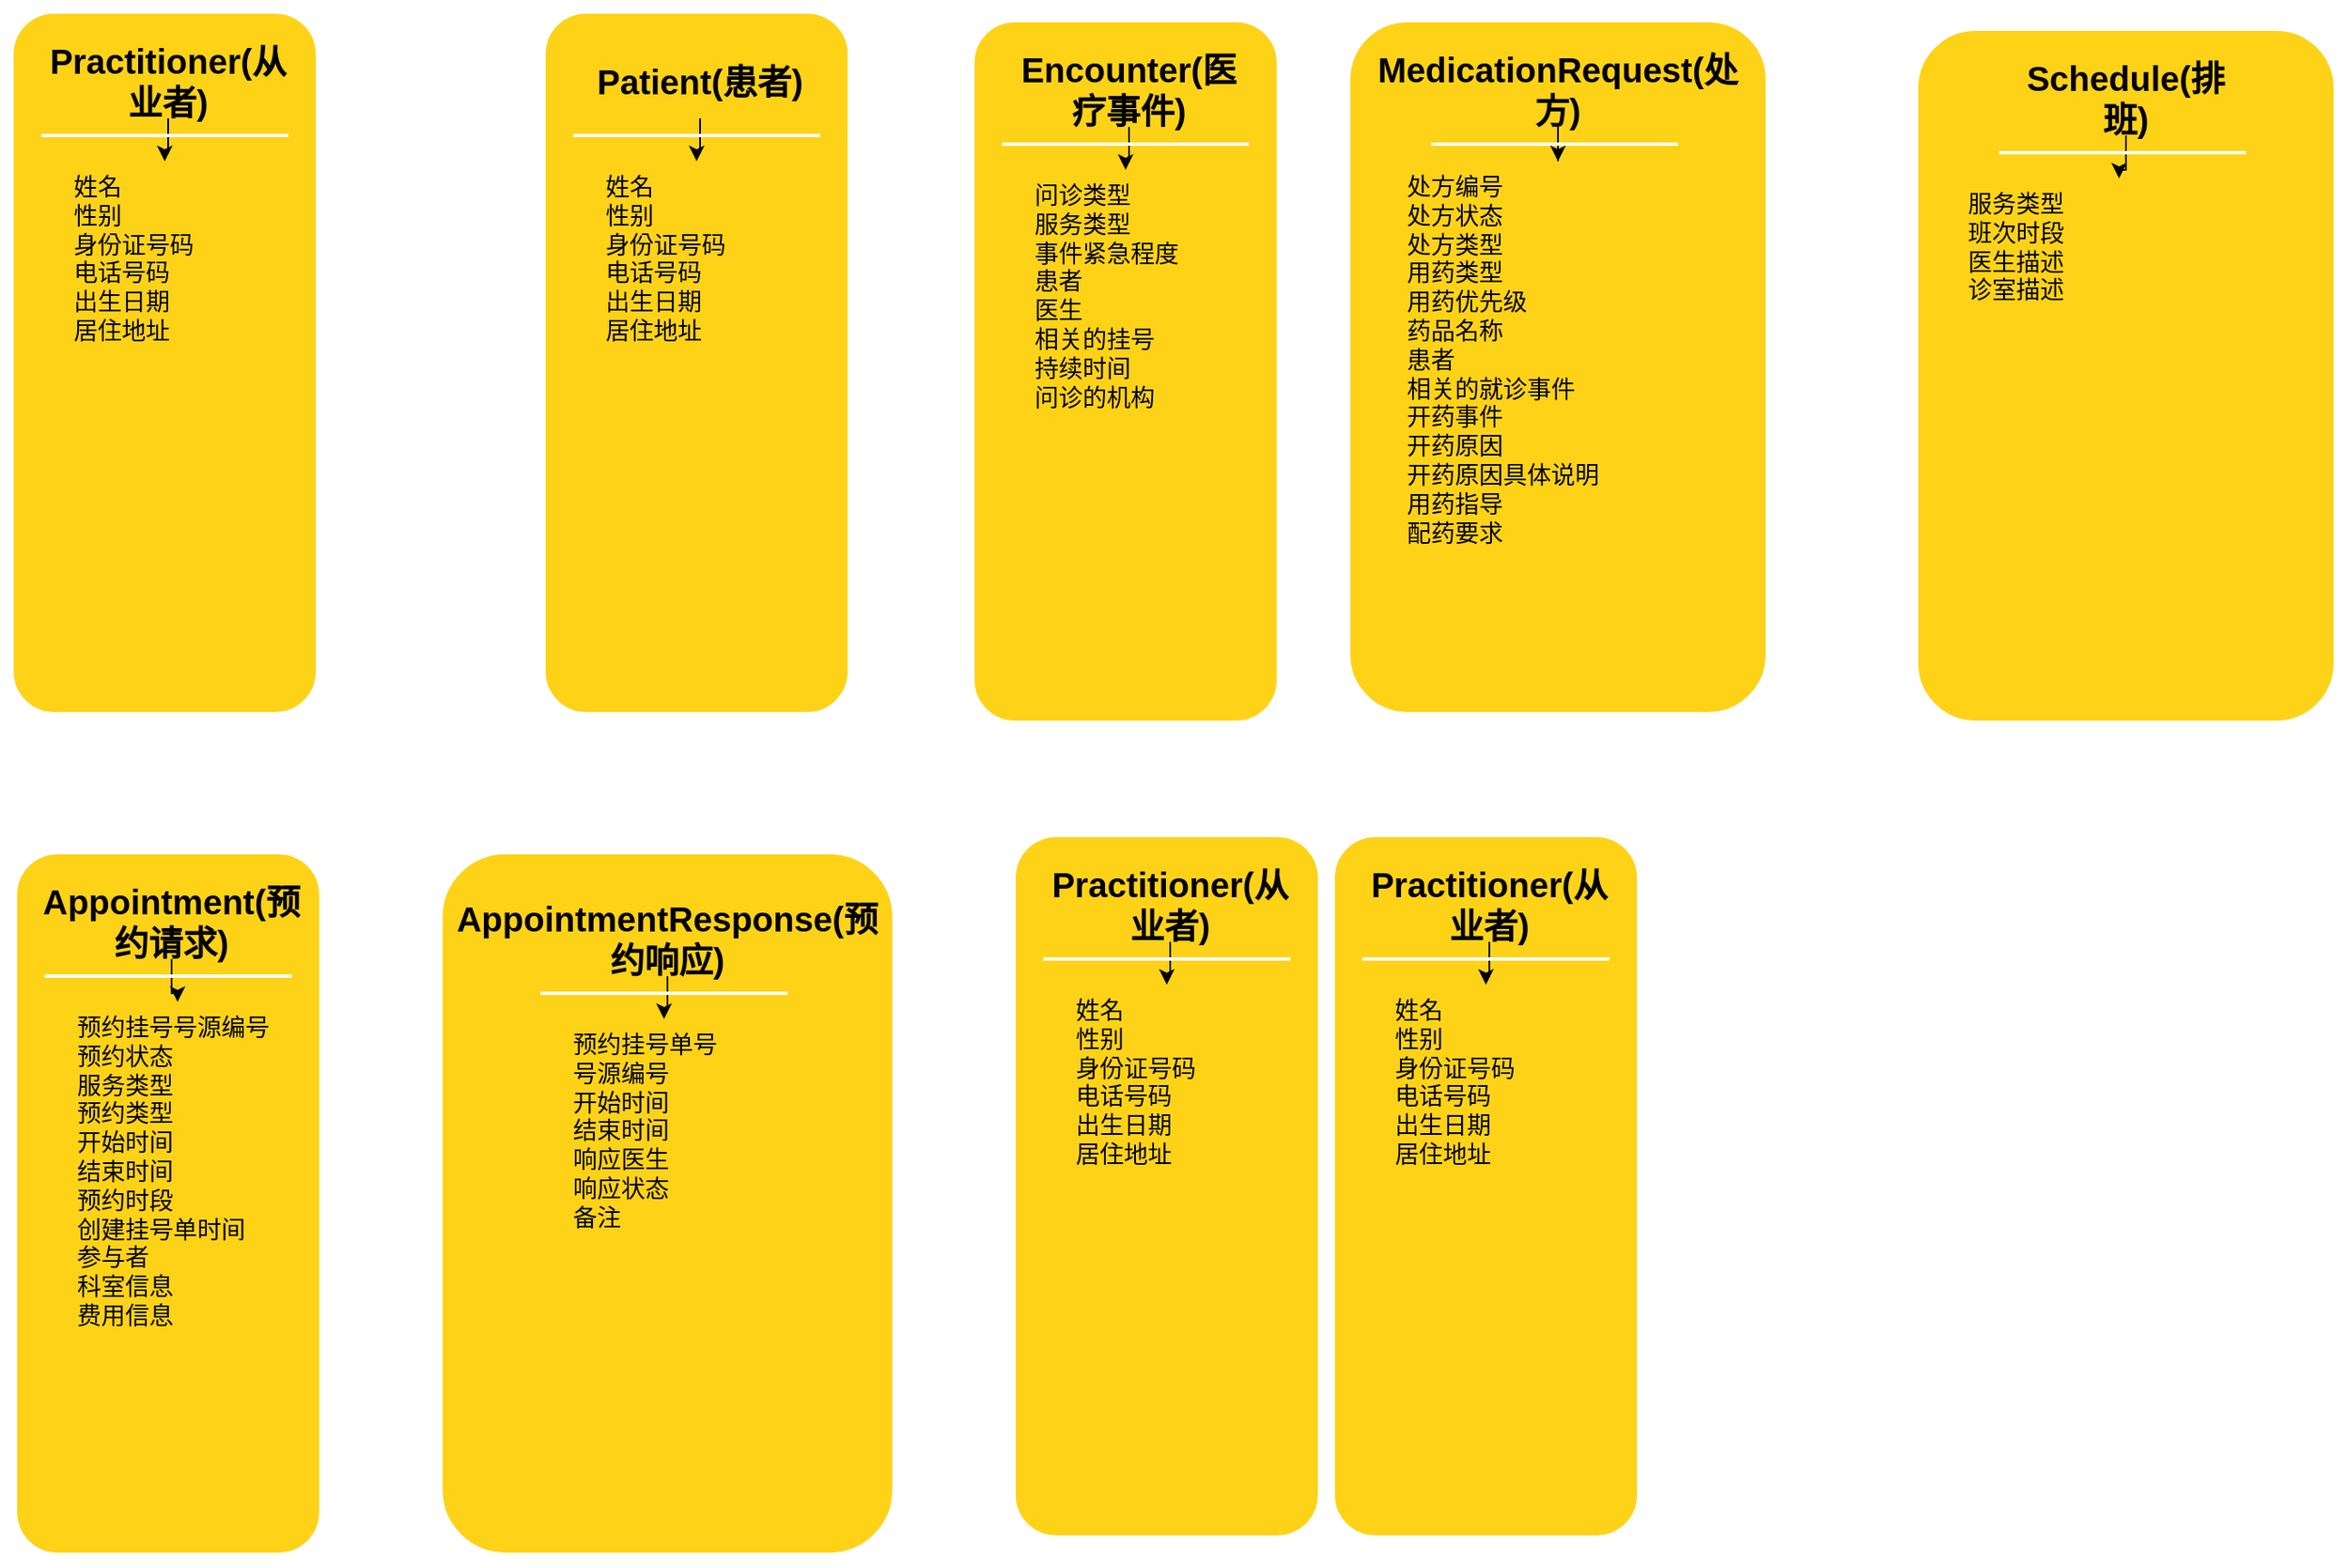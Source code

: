 <mxfile version="15.2.1" type="github">
  <diagram name="Page-1" id="12e1b939-464a-85fe-373e-61e167be1490">
    <mxGraphModel dx="1422" dy="769" grid="1" gridSize="10" guides="1" tooltips="1" connect="1" arrows="1" fold="1" page="1" pageScale="1.5" pageWidth="1169" pageHeight="826" background="none" math="0" shadow="0">
      <root>
        <mxCell id="0" />
        <mxCell id="1" parent="0" />
        <mxCell id="60da8b9f42644d3a-2" value="" style="whiteSpace=wrap;html=1;rounded=1;shadow=0;strokeWidth=8;fontSize=20;align=center;fillColor=#FED217;strokeColor=#FFFFFF;" parent="1" vertex="1">
          <mxGeometry x="440" y="200" width="184" height="415" as="geometry" />
        </mxCell>
        <mxCell id="qfdBdv0h7WUqeyIMPIq0-1" value="" style="edgeStyle=orthogonalEdgeStyle;rounded=0;orthogonalLoop=1;jettySize=auto;html=1;" parent="1" source="60da8b9f42644d3a-3" target="60da8b9f42644d3a-4" edge="1">
          <mxGeometry relative="1" as="geometry" />
        </mxCell>
        <mxCell id="60da8b9f42644d3a-3" value="Patient(患者)" style="text;html=1;strokeColor=none;fillColor=none;align=center;verticalAlign=middle;whiteSpace=wrap;rounded=0;shadow=0;fontSize=20;fontColor=#000000;fontStyle=1" parent="1" vertex="1">
          <mxGeometry x="464" y="220" width="140" height="45" as="geometry" />
        </mxCell>
        <mxCell id="60da8b9f42644d3a-4" value="姓名&lt;br&gt;性别&lt;br&gt;身份证号码&lt;br&gt;电话号码&lt;br&gt;出生日期&lt;br&gt;居住地址" style="text;html=1;strokeColor=none;fillColor=none;align=left;verticalAlign=top;whiteSpace=wrap;rounded=0;shadow=0;fontSize=14;fontColor=#000000;" parent="1" vertex="1">
          <mxGeometry x="477" y="290" width="110" height="300" as="geometry" />
        </mxCell>
        <mxCell id="60da8b9f42644d3a-6" value="" style="line;strokeWidth=2;html=1;rounded=0;shadow=0;fontSize=27;align=center;fillColor=none;strokeColor=#FFFFFF;" parent="1" vertex="1">
          <mxGeometry x="460" y="270" width="144" height="10" as="geometry" />
        </mxCell>
        <mxCell id="zRFbJm7S1wxy6Lh3OuT4-10" value="" style="whiteSpace=wrap;html=1;rounded=1;shadow=0;strokeWidth=8;fontSize=20;align=center;fillColor=#FED217;strokeColor=#FFFFFF;" vertex="1" parent="1">
          <mxGeometry x="130" y="200" width="184" height="415" as="geometry" />
        </mxCell>
        <mxCell id="zRFbJm7S1wxy6Lh3OuT4-11" value="" style="edgeStyle=orthogonalEdgeStyle;rounded=0;orthogonalLoop=1;jettySize=auto;html=1;" edge="1" parent="1" source="zRFbJm7S1wxy6Lh3OuT4-12" target="zRFbJm7S1wxy6Lh3OuT4-13">
          <mxGeometry relative="1" as="geometry" />
        </mxCell>
        <mxCell id="zRFbJm7S1wxy6Lh3OuT4-12" value="Practitioner(从业者)" style="text;html=1;strokeColor=none;fillColor=none;align=center;verticalAlign=middle;whiteSpace=wrap;rounded=0;shadow=0;fontSize=20;fontColor=#000000;fontStyle=1" vertex="1" parent="1">
          <mxGeometry x="154" y="220" width="140" height="45" as="geometry" />
        </mxCell>
        <mxCell id="zRFbJm7S1wxy6Lh3OuT4-13" value="姓名&lt;br&gt;性别&lt;br&gt;身份证号码&lt;br&gt;电话号码&lt;br&gt;出生日期&lt;br&gt;居住地址" style="text;html=1;strokeColor=none;fillColor=none;align=left;verticalAlign=top;whiteSpace=wrap;rounded=0;shadow=0;fontSize=14;fontColor=#000000;" vertex="1" parent="1">
          <mxGeometry x="167" y="290" width="110" height="300" as="geometry" />
        </mxCell>
        <mxCell id="zRFbJm7S1wxy6Lh3OuT4-14" value="" style="line;strokeWidth=2;html=1;rounded=0;shadow=0;fontSize=27;align=center;fillColor=none;strokeColor=#FFFFFF;" vertex="1" parent="1">
          <mxGeometry x="150" y="270" width="144" height="10" as="geometry" />
        </mxCell>
        <mxCell id="zRFbJm7S1wxy6Lh3OuT4-16" value="" style="whiteSpace=wrap;html=1;rounded=1;shadow=0;strokeWidth=8;fontSize=20;align=center;fillColor=#FED217;strokeColor=#FFFFFF;" vertex="1" parent="1">
          <mxGeometry x="690" y="205" width="184" height="415" as="geometry" />
        </mxCell>
        <mxCell id="zRFbJm7S1wxy6Lh3OuT4-17" value="" style="edgeStyle=orthogonalEdgeStyle;rounded=0;orthogonalLoop=1;jettySize=auto;html=1;" edge="1" parent="1" source="zRFbJm7S1wxy6Lh3OuT4-18" target="zRFbJm7S1wxy6Lh3OuT4-19">
          <mxGeometry relative="1" as="geometry" />
        </mxCell>
        <mxCell id="zRFbJm7S1wxy6Lh3OuT4-18" value="Encounter(医疗事件)" style="text;html=1;strokeColor=none;fillColor=none;align=center;verticalAlign=middle;whiteSpace=wrap;rounded=0;shadow=0;fontSize=20;fontColor=#000000;fontStyle=1" vertex="1" parent="1">
          <mxGeometry x="714" y="225" width="140" height="45" as="geometry" />
        </mxCell>
        <mxCell id="zRFbJm7S1wxy6Lh3OuT4-19" value="问诊类型&lt;br&gt;服务类型&lt;br&gt;事件紧急程度&lt;br&gt;患者&lt;br&gt;医生&lt;br&gt;相关的挂号&lt;br&gt;持续时间&lt;br&gt;问诊的机构" style="text;html=1;strokeColor=none;fillColor=none;align=left;verticalAlign=top;whiteSpace=wrap;rounded=0;shadow=0;fontSize=14;fontColor=#000000;" vertex="1" parent="1">
          <mxGeometry x="727" y="295" width="110" height="300" as="geometry" />
        </mxCell>
        <mxCell id="zRFbJm7S1wxy6Lh3OuT4-20" value="" style="line;strokeWidth=2;html=1;rounded=0;shadow=0;fontSize=27;align=center;fillColor=none;strokeColor=#FFFFFF;" vertex="1" parent="1">
          <mxGeometry x="710" y="275" width="144" height="10" as="geometry" />
        </mxCell>
        <mxCell id="zRFbJm7S1wxy6Lh3OuT4-21" value="" style="whiteSpace=wrap;html=1;rounded=1;shadow=0;strokeWidth=8;fontSize=20;align=center;fillColor=#FED217;strokeColor=#FFFFFF;" vertex="1" parent="1">
          <mxGeometry x="909" y="205" width="250" height="410" as="geometry" />
        </mxCell>
        <mxCell id="zRFbJm7S1wxy6Lh3OuT4-22" value="" style="edgeStyle=orthogonalEdgeStyle;rounded=0;orthogonalLoop=1;jettySize=auto;html=1;" edge="1" parent="1" source="zRFbJm7S1wxy6Lh3OuT4-23" target="zRFbJm7S1wxy6Lh3OuT4-24">
          <mxGeometry relative="1" as="geometry" />
        </mxCell>
        <mxCell id="zRFbJm7S1wxy6Lh3OuT4-23" value="MedicationRequest(处方)" style="text;html=1;strokeColor=none;fillColor=none;align=center;verticalAlign=middle;whiteSpace=wrap;rounded=0;shadow=0;fontSize=20;fontColor=#000000;fontStyle=1" vertex="1" parent="1">
          <mxGeometry x="964" y="225" width="140" height="45" as="geometry" />
        </mxCell>
        <mxCell id="zRFbJm7S1wxy6Lh3OuT4-24" value="处方编号&lt;br&gt;处方状态&lt;br&gt;处方类型&lt;br&gt;用药类型&lt;br&gt;用药优先级&lt;br&gt;药品名称&lt;br&gt;患者&lt;br&gt;相关的就诊事件&lt;br&gt;开药事件&lt;br&gt;开药原因&lt;br&gt;开药原因具体说明&lt;br&gt;用药指导&lt;br&gt;配药要求" style="text;html=1;strokeColor=none;fillColor=none;align=left;verticalAlign=top;whiteSpace=wrap;rounded=0;shadow=0;fontSize=14;fontColor=#000000;" vertex="1" parent="1">
          <mxGeometry x="944" y="290" width="180" height="300" as="geometry" />
        </mxCell>
        <mxCell id="zRFbJm7S1wxy6Lh3OuT4-25" value="" style="line;strokeWidth=2;html=1;rounded=0;shadow=0;fontSize=27;align=center;fillColor=none;strokeColor=#FFFFFF;" vertex="1" parent="1">
          <mxGeometry x="960" y="275" width="144" height="10" as="geometry" />
        </mxCell>
        <mxCell id="to4YBNBlUao-IPn_FhuO-3" value="" style="whiteSpace=wrap;html=1;rounded=1;shadow=0;strokeWidth=8;fontSize=20;align=center;fillColor=#FED217;strokeColor=#FFFFFF;" vertex="1" parent="1">
          <mxGeometry x="132" y="690" width="184" height="415" as="geometry" />
        </mxCell>
        <mxCell id="zRFbJm7S1wxy6Lh3OuT4-26" value="" style="whiteSpace=wrap;html=1;rounded=1;shadow=0;strokeWidth=8;fontSize=20;align=center;fillColor=#FED217;strokeColor=#FFFFFF;" vertex="1" parent="1">
          <mxGeometry x="1240" y="210" width="250" height="410" as="geometry" />
        </mxCell>
        <mxCell id="to4YBNBlUao-IPn_FhuO-4" value="" style="edgeStyle=orthogonalEdgeStyle;rounded=0;orthogonalLoop=1;jettySize=auto;html=1;" edge="1" parent="1" source="to4YBNBlUao-IPn_FhuO-5" target="to4YBNBlUao-IPn_FhuO-6">
          <mxGeometry relative="1" as="geometry" />
        </mxCell>
        <mxCell id="zRFbJm7S1wxy6Lh3OuT4-27" value="" style="edgeStyle=orthogonalEdgeStyle;rounded=0;orthogonalLoop=1;jettySize=auto;html=1;" edge="1" parent="1" source="zRFbJm7S1wxy6Lh3OuT4-28" target="zRFbJm7S1wxy6Lh3OuT4-29">
          <mxGeometry relative="1" as="geometry" />
        </mxCell>
        <mxCell id="to4YBNBlUao-IPn_FhuO-5" value="Appointment(预约请求)" style="text;html=1;strokeColor=none;fillColor=none;align=center;verticalAlign=middle;whiteSpace=wrap;rounded=0;shadow=0;fontSize=20;fontColor=#000000;fontStyle=1" vertex="1" parent="1">
          <mxGeometry x="156" y="710" width="140" height="45" as="geometry" />
        </mxCell>
        <mxCell id="zRFbJm7S1wxy6Lh3OuT4-28" value="Schedule(排班)" style="text;html=1;strokeColor=none;fillColor=none;align=center;verticalAlign=middle;whiteSpace=wrap;rounded=0;shadow=0;fontSize=20;fontColor=#000000;fontStyle=1" vertex="1" parent="1">
          <mxGeometry x="1295" y="230" width="140" height="45" as="geometry" />
        </mxCell>
        <mxCell id="to4YBNBlUao-IPn_FhuO-6" value="&lt;div&gt;预约挂号号源编号&lt;/div&gt;&lt;div&gt;预约状态&lt;/div&gt;&lt;div&gt;服务类型&lt;/div&gt;&lt;div&gt;预约类型&lt;/div&gt;&lt;div&gt;开始时间&lt;/div&gt;&lt;div&gt;结束时间&lt;/div&gt;&lt;div&gt;预约时段&lt;/div&gt;&lt;div&gt;创建挂号单时间&lt;/div&gt;&lt;div&gt;参与者&lt;/div&gt;&lt;div&gt;科室信息&lt;/div&gt;&lt;div&gt;费用信息&lt;/div&gt;" style="text;html=1;strokeColor=none;fillColor=none;align=left;verticalAlign=top;whiteSpace=wrap;rounded=0;shadow=0;fontSize=14;fontColor=#000000;" vertex="1" parent="1">
          <mxGeometry x="169" y="780" width="121" height="300" as="geometry" />
        </mxCell>
        <mxCell id="zRFbJm7S1wxy6Lh3OuT4-29" value="服务类型&lt;br&gt;班次时段&lt;br&gt;医生描述&lt;br&gt;诊室描述" style="text;html=1;strokeColor=none;fillColor=none;align=left;verticalAlign=top;whiteSpace=wrap;rounded=0;shadow=0;fontSize=14;fontColor=#000000;" vertex="1" parent="1">
          <mxGeometry x="1271" y="300" width="180" height="300" as="geometry" />
        </mxCell>
        <mxCell id="to4YBNBlUao-IPn_FhuO-7" value="" style="line;strokeWidth=2;html=1;rounded=0;shadow=0;fontSize=27;align=center;fillColor=none;strokeColor=#FFFFFF;" vertex="1" parent="1">
          <mxGeometry x="152" y="760" width="144" height="10" as="geometry" />
        </mxCell>
        <mxCell id="zRFbJm7S1wxy6Lh3OuT4-30" value="" style="line;strokeWidth=2;html=1;rounded=0;shadow=0;fontSize=27;align=center;fillColor=none;strokeColor=#FFFFFF;" vertex="1" parent="1">
          <mxGeometry x="1291" y="280" width="144" height="10" as="geometry" />
        </mxCell>
        <mxCell id="to4YBNBlUao-IPn_FhuO-16" value="" style="whiteSpace=wrap;html=1;rounded=1;shadow=0;strokeWidth=8;fontSize=20;align=center;fillColor=#FED217;strokeColor=#FFFFFF;" vertex="1" parent="1">
          <mxGeometry x="380" y="690" width="270" height="415" as="geometry" />
        </mxCell>
        <mxCell id="to4YBNBlUao-IPn_FhuO-17" value="" style="edgeStyle=orthogonalEdgeStyle;rounded=0;orthogonalLoop=1;jettySize=auto;html=1;" edge="1" parent="1" source="to4YBNBlUao-IPn_FhuO-18" target="to4YBNBlUao-IPn_FhuO-19">
          <mxGeometry relative="1" as="geometry" />
        </mxCell>
        <mxCell id="to4YBNBlUao-IPn_FhuO-18" value="AppointmentResponse(预约响应)" style="text;html=1;strokeColor=none;fillColor=none;align=center;verticalAlign=middle;whiteSpace=wrap;rounded=0;shadow=0;fontSize=20;fontColor=#000000;fontStyle=1" vertex="1" parent="1">
          <mxGeometry x="445" y="720" width="140" height="45" as="geometry" />
        </mxCell>
        <mxCell id="to4YBNBlUao-IPn_FhuO-19" value="&lt;div&gt;预约挂号单号&lt;/div&gt;&lt;div&gt;号源编号&lt;/div&gt;&lt;div&gt;开始时间&lt;/div&gt;&lt;div&gt;结束时间&lt;/div&gt;&lt;div&gt;响应医生&lt;/div&gt;&lt;div&gt;响应状态&lt;/div&gt;&lt;div&gt;备注&lt;/div&gt;" style="text;html=1;strokeColor=none;fillColor=none;align=left;verticalAlign=top;whiteSpace=wrap;rounded=0;shadow=0;fontSize=14;fontColor=#000000;" vertex="1" parent="1">
          <mxGeometry x="458" y="790" width="110" height="300" as="geometry" />
        </mxCell>
        <mxCell id="to4YBNBlUao-IPn_FhuO-20" value="" style="line;strokeWidth=2;html=1;rounded=0;shadow=0;fontSize=27;align=center;fillColor=none;strokeColor=#FFFFFF;" vertex="1" parent="1">
          <mxGeometry x="441" y="770" width="144" height="10" as="geometry" />
        </mxCell>
        <mxCell id="to4YBNBlUao-IPn_FhuO-21" value="" style="whiteSpace=wrap;html=1;rounded=1;shadow=0;strokeWidth=8;fontSize=20;align=center;fillColor=#FED217;strokeColor=#FFFFFF;" vertex="1" parent="1">
          <mxGeometry x="714" y="680" width="184" height="415" as="geometry" />
        </mxCell>
        <mxCell id="to4YBNBlUao-IPn_FhuO-22" value="" style="edgeStyle=orthogonalEdgeStyle;rounded=0;orthogonalLoop=1;jettySize=auto;html=1;" edge="1" parent="1" source="to4YBNBlUao-IPn_FhuO-23" target="to4YBNBlUao-IPn_FhuO-24">
          <mxGeometry relative="1" as="geometry" />
        </mxCell>
        <mxCell id="to4YBNBlUao-IPn_FhuO-23" value="Practitioner(从业者)" style="text;html=1;strokeColor=none;fillColor=none;align=center;verticalAlign=middle;whiteSpace=wrap;rounded=0;shadow=0;fontSize=20;fontColor=#000000;fontStyle=1" vertex="1" parent="1">
          <mxGeometry x="738" y="700" width="140" height="45" as="geometry" />
        </mxCell>
        <mxCell id="to4YBNBlUao-IPn_FhuO-24" value="姓名&lt;br&gt;性别&lt;br&gt;身份证号码&lt;br&gt;电话号码&lt;br&gt;出生日期&lt;br&gt;居住地址" style="text;html=1;strokeColor=none;fillColor=none;align=left;verticalAlign=top;whiteSpace=wrap;rounded=0;shadow=0;fontSize=14;fontColor=#000000;" vertex="1" parent="1">
          <mxGeometry x="751" y="770" width="110" height="300" as="geometry" />
        </mxCell>
        <mxCell id="to4YBNBlUao-IPn_FhuO-25" value="" style="line;strokeWidth=2;html=1;rounded=0;shadow=0;fontSize=27;align=center;fillColor=none;strokeColor=#FFFFFF;" vertex="1" parent="1">
          <mxGeometry x="734" y="750" width="144" height="10" as="geometry" />
        </mxCell>
        <mxCell id="to4YBNBlUao-IPn_FhuO-26" value="" style="whiteSpace=wrap;html=1;rounded=1;shadow=0;strokeWidth=8;fontSize=20;align=center;fillColor=#FED217;strokeColor=#FFFFFF;" vertex="1" parent="1">
          <mxGeometry x="900" y="680" width="184" height="415" as="geometry" />
        </mxCell>
        <mxCell id="to4YBNBlUao-IPn_FhuO-27" value="" style="edgeStyle=orthogonalEdgeStyle;rounded=0;orthogonalLoop=1;jettySize=auto;html=1;" edge="1" parent="1" source="to4YBNBlUao-IPn_FhuO-28" target="to4YBNBlUao-IPn_FhuO-29">
          <mxGeometry relative="1" as="geometry" />
        </mxCell>
        <mxCell id="to4YBNBlUao-IPn_FhuO-28" value="Practitioner(从业者)" style="text;html=1;strokeColor=none;fillColor=none;align=center;verticalAlign=middle;whiteSpace=wrap;rounded=0;shadow=0;fontSize=20;fontColor=#000000;fontStyle=1" vertex="1" parent="1">
          <mxGeometry x="924" y="700" width="140" height="45" as="geometry" />
        </mxCell>
        <mxCell id="to4YBNBlUao-IPn_FhuO-29" value="姓名&lt;br&gt;性别&lt;br&gt;身份证号码&lt;br&gt;电话号码&lt;br&gt;出生日期&lt;br&gt;居住地址" style="text;html=1;strokeColor=none;fillColor=none;align=left;verticalAlign=top;whiteSpace=wrap;rounded=0;shadow=0;fontSize=14;fontColor=#000000;" vertex="1" parent="1">
          <mxGeometry x="937" y="770" width="110" height="300" as="geometry" />
        </mxCell>
        <mxCell id="to4YBNBlUao-IPn_FhuO-30" value="" style="line;strokeWidth=2;html=1;rounded=0;shadow=0;fontSize=27;align=center;fillColor=none;strokeColor=#FFFFFF;" vertex="1" parent="1">
          <mxGeometry x="920" y="750" width="144" height="10" as="geometry" />
        </mxCell>
      </root>
    </mxGraphModel>
  </diagram>
</mxfile>
